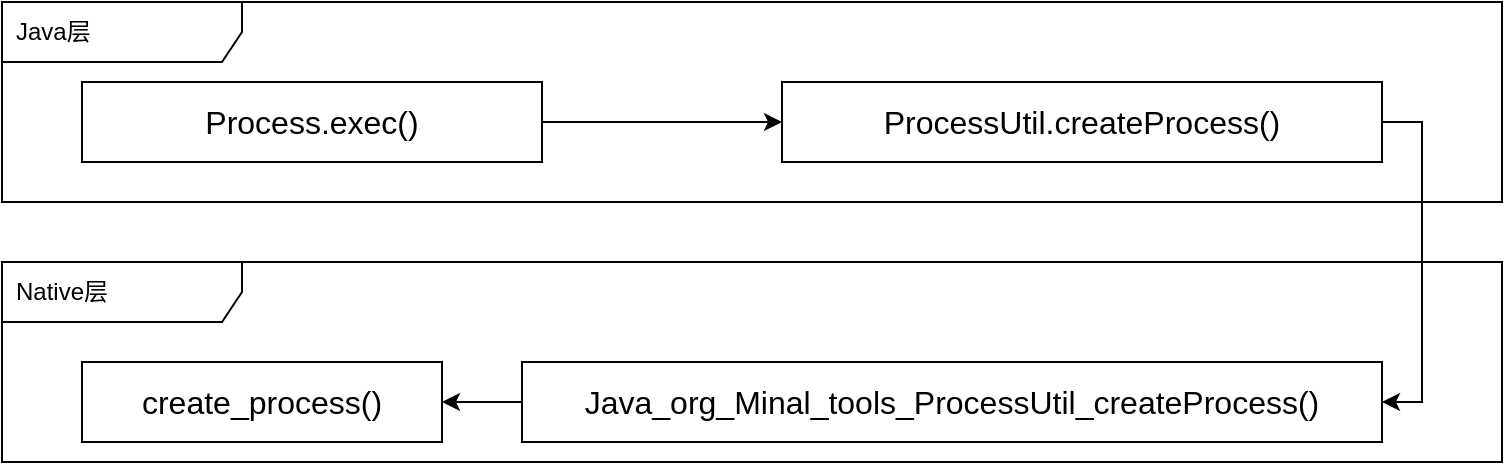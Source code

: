 <mxfile version="14.5.1" type="device"><diagram id="UPvQUzoKp0rVblQMJ98X" name="第 1 页"><mxGraphModel dx="1106" dy="794" grid="1" gridSize="10" guides="1" tooltips="1" connect="1" arrows="1" fold="1" page="1" pageScale="1" pageWidth="2336" pageHeight="1654" math="0" shadow="0"><root><mxCell id="0"/><mxCell id="1" parent="0"/><mxCell id="11A_F0O-QwhWzhU4iG7R-4" value="" style="edgeStyle=orthogonalEdgeStyle;rounded=0;orthogonalLoop=1;jettySize=auto;html=1;" edge="1" parent="1" source="11A_F0O-QwhWzhU4iG7R-1" target="11A_F0O-QwhWzhU4iG7R-3"><mxGeometry relative="1" as="geometry"/></mxCell><mxCell id="11A_F0O-QwhWzhU4iG7R-1" value="&lt;span style=&quot;font-size: 16px ; text-align: justify&quot;&gt;Process.exec()&lt;/span&gt;" style="rounded=0;whiteSpace=wrap;html=1;" vertex="1" parent="1"><mxGeometry x="40" y="210" width="230" height="40" as="geometry"/></mxCell><mxCell id="11A_F0O-QwhWzhU4iG7R-6" value="" style="edgeStyle=orthogonalEdgeStyle;rounded=0;orthogonalLoop=1;jettySize=auto;html=1;exitX=1;exitY=0.5;exitDx=0;exitDy=0;entryX=1;entryY=0.5;entryDx=0;entryDy=0;" edge="1" parent="1" source="11A_F0O-QwhWzhU4iG7R-3" target="11A_F0O-QwhWzhU4iG7R-5"><mxGeometry relative="1" as="geometry"/></mxCell><mxCell id="11A_F0O-QwhWzhU4iG7R-3" value="&lt;span style=&quot;font-size: 16px ; text-align: justify&quot;&gt;ProcessUtil.createProcess()&lt;/span&gt;" style="rounded=0;whiteSpace=wrap;html=1;" vertex="1" parent="1"><mxGeometry x="390" y="210" width="300" height="40" as="geometry"/></mxCell><mxCell id="11A_F0O-QwhWzhU4iG7R-8" value="" style="edgeStyle=orthogonalEdgeStyle;rounded=0;orthogonalLoop=1;jettySize=auto;html=1;" edge="1" parent="1" source="11A_F0O-QwhWzhU4iG7R-5" target="11A_F0O-QwhWzhU4iG7R-7"><mxGeometry relative="1" as="geometry"/></mxCell><mxCell id="11A_F0O-QwhWzhU4iG7R-5" value="&lt;span style=&quot;text-align: justify ; line-height: 24px ; font-size: 12pt&quot;&gt;Java_org_&lt;/span&gt;&lt;span style=&quot;text-align: justify ; line-height: 24px ; font-size: 12pt&quot;&gt;Minal&lt;/span&gt;&lt;span style=&quot;text-align: justify ; line-height: 24px ; font-size: 12pt&quot;&gt;_tools_ProcessUtil_createProcess()&lt;/span&gt;" style="rounded=0;whiteSpace=wrap;html=1;" vertex="1" parent="1"><mxGeometry x="260" y="350" width="430" height="40" as="geometry"/></mxCell><mxCell id="11A_F0O-QwhWzhU4iG7R-7" value="&lt;span style=&quot;font-size: 16px ; text-align: justify&quot;&gt;create_process()&lt;/span&gt;" style="rounded=0;whiteSpace=wrap;html=1;" vertex="1" parent="1"><mxGeometry x="40" y="350" width="180" height="40" as="geometry"/></mxCell><mxCell id="11A_F0O-QwhWzhU4iG7R-10" value="Java层" style="shape=umlFrame;whiteSpace=wrap;html=1;width=120;height=30;boundedLbl=1;verticalAlign=middle;align=left;spacingLeft=5;" vertex="1" parent="1"><mxGeometry y="170" width="750" height="100" as="geometry"/></mxCell><mxCell id="11A_F0O-QwhWzhU4iG7R-11" value="Native层" style="shape=umlFrame;whiteSpace=wrap;html=1;width=120;height=30;boundedLbl=1;verticalAlign=middle;align=left;spacingLeft=5;" vertex="1" parent="1"><mxGeometry y="300" width="750" height="100" as="geometry"/></mxCell></root></mxGraphModel></diagram></mxfile>